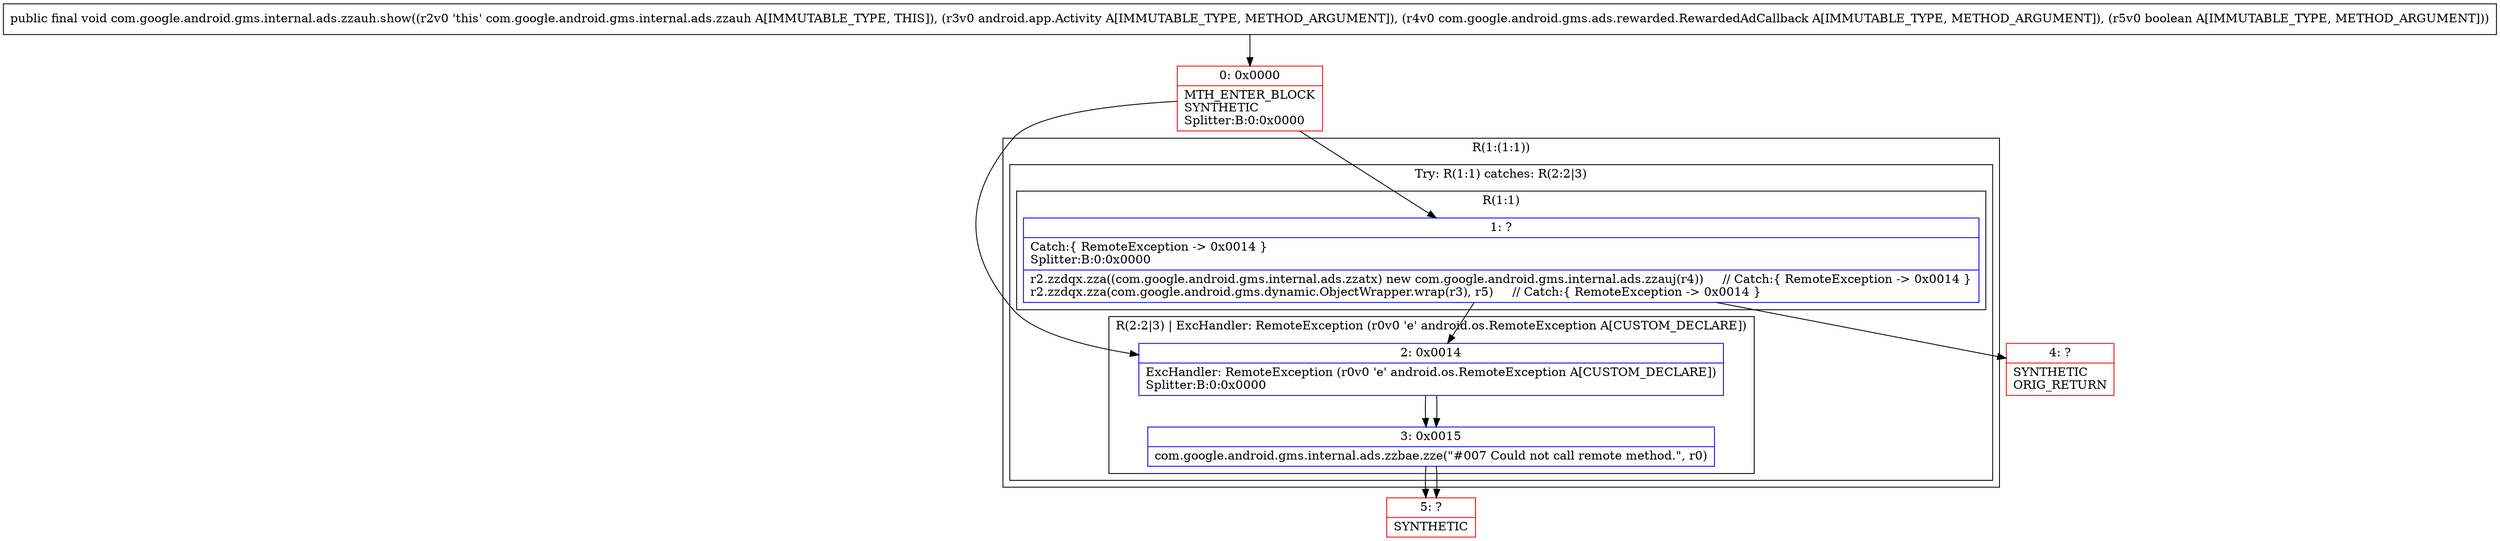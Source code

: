 digraph "CFG forcom.google.android.gms.internal.ads.zzauh.show(Landroid\/app\/Activity;Lcom\/google\/android\/gms\/ads\/rewarded\/RewardedAdCallback;Z)V" {
subgraph cluster_Region_1537131992 {
label = "R(1:(1:1))";
node [shape=record,color=blue];
subgraph cluster_TryCatchRegion_421118787 {
label = "Try: R(1:1) catches: R(2:2|3)";
node [shape=record,color=blue];
subgraph cluster_Region_990158333 {
label = "R(1:1)";
node [shape=record,color=blue];
Node_1 [shape=record,label="{1\:\ ?|Catch:\{ RemoteException \-\> 0x0014 \}\lSplitter:B:0:0x0000\l|r2.zzdqx.zza((com.google.android.gms.internal.ads.zzatx) new com.google.android.gms.internal.ads.zzauj(r4))     \/\/ Catch:\{ RemoteException \-\> 0x0014 \}\lr2.zzdqx.zza(com.google.android.gms.dynamic.ObjectWrapper.wrap(r3), r5)     \/\/ Catch:\{ RemoteException \-\> 0x0014 \}\l}"];
}
subgraph cluster_Region_396962754 {
label = "R(2:2|3) | ExcHandler: RemoteException (r0v0 'e' android.os.RemoteException A[CUSTOM_DECLARE])\l";
node [shape=record,color=blue];
Node_2 [shape=record,label="{2\:\ 0x0014|ExcHandler: RemoteException (r0v0 'e' android.os.RemoteException A[CUSTOM_DECLARE])\lSplitter:B:0:0x0000\l}"];
Node_3 [shape=record,label="{3\:\ 0x0015|com.google.android.gms.internal.ads.zzbae.zze(\"#007 Could not call remote method.\", r0)\l}"];
}
}
}
subgraph cluster_Region_396962754 {
label = "R(2:2|3) | ExcHandler: RemoteException (r0v0 'e' android.os.RemoteException A[CUSTOM_DECLARE])\l";
node [shape=record,color=blue];
Node_2 [shape=record,label="{2\:\ 0x0014|ExcHandler: RemoteException (r0v0 'e' android.os.RemoteException A[CUSTOM_DECLARE])\lSplitter:B:0:0x0000\l}"];
Node_3 [shape=record,label="{3\:\ 0x0015|com.google.android.gms.internal.ads.zzbae.zze(\"#007 Could not call remote method.\", r0)\l}"];
}
Node_0 [shape=record,color=red,label="{0\:\ 0x0000|MTH_ENTER_BLOCK\lSYNTHETIC\lSplitter:B:0:0x0000\l}"];
Node_4 [shape=record,color=red,label="{4\:\ ?|SYNTHETIC\lORIG_RETURN\l}"];
Node_5 [shape=record,color=red,label="{5\:\ ?|SYNTHETIC\l}"];
MethodNode[shape=record,label="{public final void com.google.android.gms.internal.ads.zzauh.show((r2v0 'this' com.google.android.gms.internal.ads.zzauh A[IMMUTABLE_TYPE, THIS]), (r3v0 android.app.Activity A[IMMUTABLE_TYPE, METHOD_ARGUMENT]), (r4v0 com.google.android.gms.ads.rewarded.RewardedAdCallback A[IMMUTABLE_TYPE, METHOD_ARGUMENT]), (r5v0 boolean A[IMMUTABLE_TYPE, METHOD_ARGUMENT])) }"];
MethodNode -> Node_0;
Node_1 -> Node_2;
Node_1 -> Node_4;
Node_2 -> Node_3;
Node_3 -> Node_5;
Node_2 -> Node_3;
Node_3 -> Node_5;
Node_0 -> Node_1;
Node_0 -> Node_2;
}

